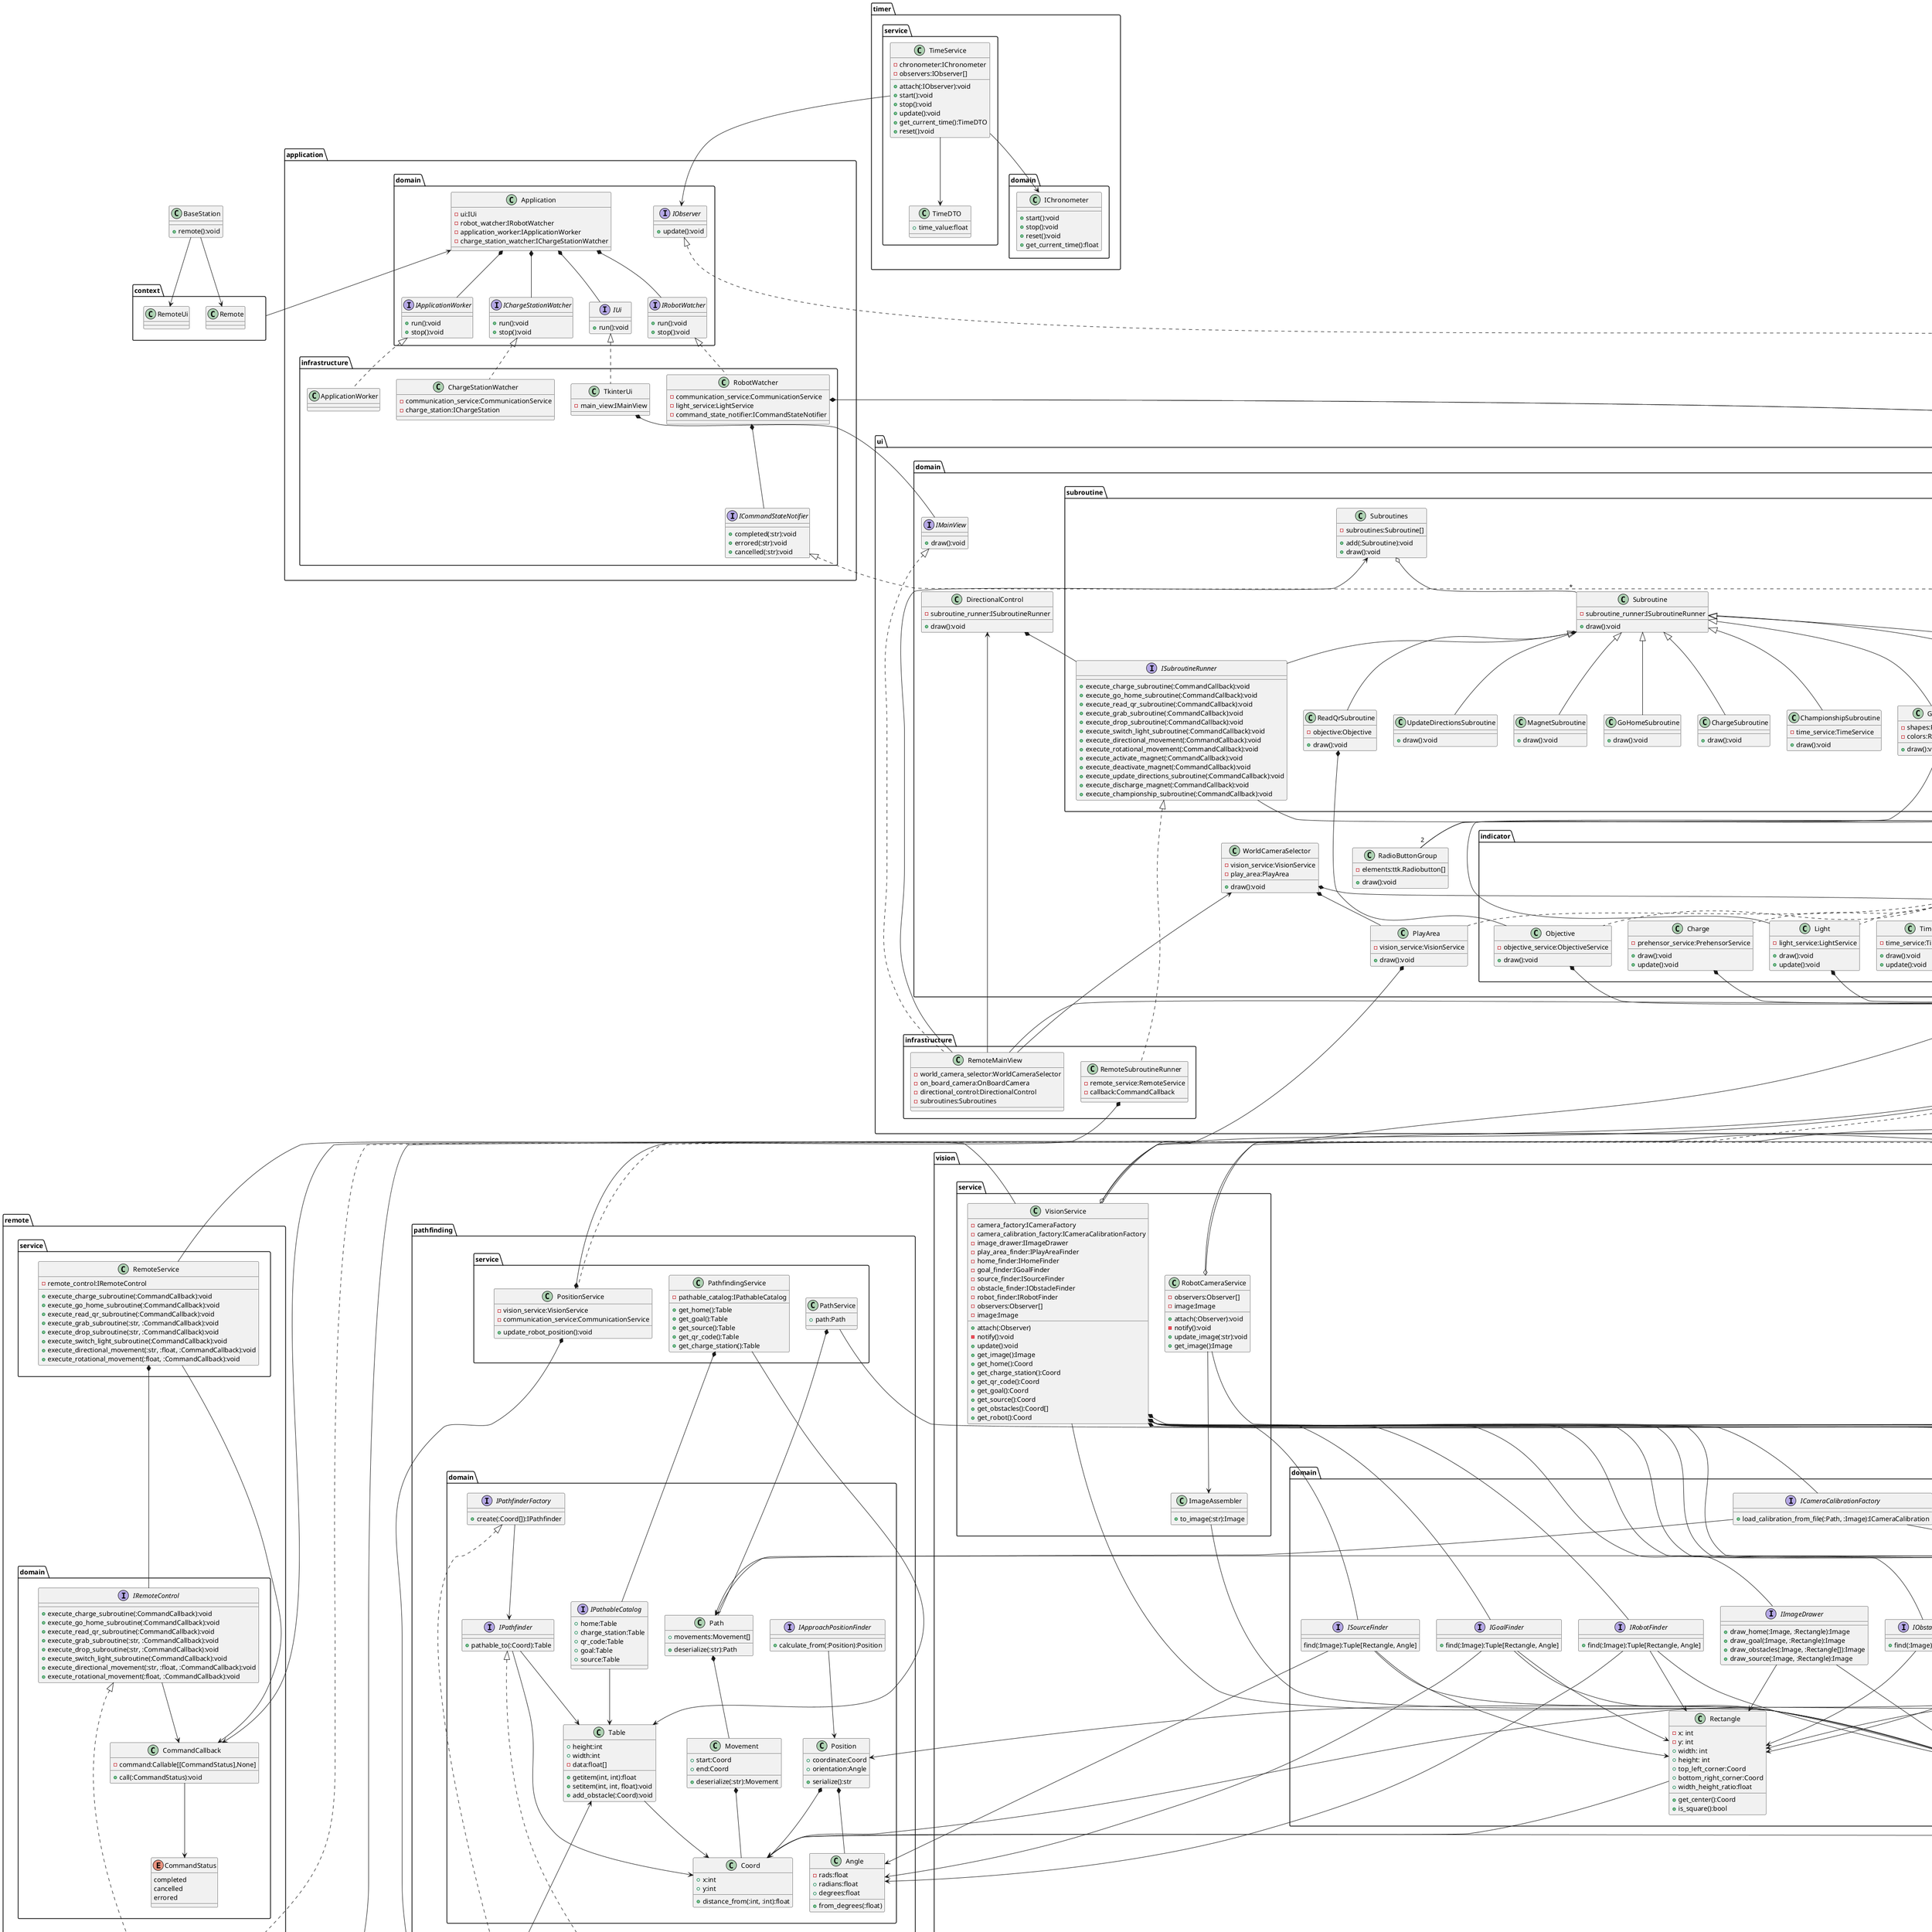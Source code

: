 @startuml

namespace ui {
    namespace domain {
        namespace indicator {
            interface Observer {
                +update():void
            }
        }
    }
}

namespace communication {
    namespace domain {
        interface IConnection {
            +send_msg(:str):void
            +recv_msg():str
        }

        interface IRobotConnector {
            +connect_robot():IConnection
        }
        IRobotConnector --> IConnection
    }
    namespace service {
        class Message {
            +_title:str
            -data:Dict
            +get_data(:str):Any
            +serialize():str
            +deserialize(:str):Message
        }

        class CommunicationService {
            -connection:IConnection
            +receive_message():Message
            +send_message(:Message):void
        }
        CommunicationService --> communication.domain.IConnection
        CommunicationService --> communication.domain.IRobotConnector
        CommunicationService --> Message
    }
    namespace infrastructure {
        class SocketConnection {
            -socket:socket
            -recvall(:int):bytes
        }
        communication.domain.IConnection <|.. SocketConnection

        class SocketRobotConnector {
            -port:int
            -address:str
            -broadcast():void
        }
        communication.domain.IRobotConnector <|.. SocketRobotConnector
        SocketRobotConnector --> SocketConnection
    }
    communication.service -[hidden]--> communication.domain
    communication.domain -[hidden]--> communication.infrastructure
}

namespace light {
    namespace domain {
        class Light {
            +turned_on:bool
        }
    }
    namespace service {
        class LightDTO {
            +turned_on:bool
        }

        class LightService {
            -light:Light
            -observers:Observer[]
            +attach(:Observer):void
            -notify():void
            +update_light(:Light):void
            +get_light():LightDTO
        }
        LightService --> LightDTO
        LightService --> light.domain.Light
        ui.domain.indicator.Observer "*" --o LightService
    }
}

namespace application {
    namespace domain {
        interface IUi {
            +run():void
        }
        interface IRobotWatcher {
            +run():void
            +stop():void
        }
        interface IApplicationWorker {
            +run():void
            +stop():void
        }
        interface IChargeStationWatcher {
            +run():void
            +stop():void
        }
        interface IObserver {
            +update():void
        }
        class Application {
            -ui:IUi
            -robot_watcher:IRobotWatcher
            -application_worker:IApplicationWorker
            -charge_station_watcher:IChargeStationWatcher
        }
        Application *-- IUi
        Application *-- IRobotWatcher
        Application *-- IApplicationWorker
        Application *-- IChargeStationWatcher
    }
    namespace infrastructure {
        class TkinterUi {
            -main_view:IMainView
        }
        application.domain.IUi <|.. TkinterUi
        TkinterUi *-- ui.domain.IMainView

        interface ICommandStateNotifier {
            +completed(:str):void
            +errored(:str):void
            +cancelled(:str):void
        }

        class RobotWatcher {
            -communication_service:CommunicationService
            -light_service:LightService
            -command_state_notifier:ICommandStateNotifier
        }
        application.domain.IRobotWatcher <|.. RobotWatcher
        RobotWatcher *-- communication.service.CommunicationService
        RobotWatcher *-- light.service.LightService
        RobotWatcher *-- ICommandStateNotifier

        class ApplicationWorker
        application.domain.IApplicationWorker <|.. ApplicationWorker

        class ChargeStationWatcher {
            -communication_service:CommunicationService
            -charge_station:IChargeStation
        }
        application.domain.IChargeStationWatcher <|.. ChargeStationWatcher
    }
}

namespace remote {
    namespace domain {
        enum CommandStatus {
            completed
            cancelled
            errored
        }

        class CommandCallback {
            -command:Callable[[CommandStatus],None]
            +call(:CommandStatus):void
        }
        CommandCallback --> CommandStatus

        interface IRemoteControl {
            +execute_charge_subroutine(:CommandCallback):void
            +execute_go_home_subroutine(:CommandCallback):void
            +execute_read_qr_subroutine(:CommandCallback):void
            +execute_grab_subroutine(:str, :CommandCallback):void
            +execute_drop_subroutine(:str, :CommandCallback):void
            +execute_switch_light_subroutine(:CommandCallback):void
            +execute_directional_movement(:str, :float, :CommandCallback):void
            +execute_rotational_movement(:float, :CommandCallback):void
        }
        IRemoteControl --> CommandCallback
    }
    namespace service {
        class RemoteService {
            -remote_control:IRemoteControl
            +execute_charge_subroutine(:CommandCallback):void
            +execute_go_home_subroutine(:CommandCallback):void
            +execute_read_qr_subroutine(:CommandCallback):void
            +execute_grab_subroutine(:str, :CommandCallback):void
            +execute_drop_subroutine(:str, :CommandCallback):void
            +execute_switch_light_subroutine(:CommandCallback):void
            +execute_directional_movement(:str, :float, :CommandCallback):void
            +execute_rotational_movement(:float, :CommandCallback):void
        }
        RemoteService *-- remote.domain.IRemoteControl
        RemoteService --> CommandCallback
    }
    namespace infrastructure {
        class RemoteControl {
            -communication_service:CommunicationService
            -callback_commands:Dict[str, CommandCallback]
        }
        remote.domain.IRemoteControl <|.. RemoteControl
        application.infrastructure.ICommandStateNotifier <|.. RemoteControl
        RemoteControl *-- communication.service.CommunicationService
    }
    remote.service -[hidden]--> remote.domain
    remote.domain -[hidden]---> remote.infrastructure
}

namespace time {
    namespace domain {
        interface IChronometer {
            +start():void
            +stop():void
            +reset():void
            +get_current_time() :float
        }
    }
    namespace service {
        class TimeService {
            -chronometer:IChronometer
            -observers:Observer[]
            +attach(:Observer)
            -notify()
            +start():void
            +stop():void
            +reset():void
            +get_current_time():TimeDTO
        }
        TimeService *-- time.domain.IChronometer
        class TimeDTO {
            +value:float
        }
        TimeService --> TimeDTO
        ui.domain.indicator.Observer "*" --o TimeService
    }
    namespace infrastructure {
        class PythonChronometer
        time.domain.IChronometer <|.. PythonChronometer
    }
    time.service -[hidden]--> time.domain
    time.domain -[hidden]-> time.infrastructure
}

namespace objective {
    namespace domain {
        class Objective {
            +value:str
        }
    }
    namespace service {
        class ObjectiveDTO {
            +value:str
        }

        class ObjectiveService {
            -objective:Objective
            -observers:Observer[]
            +attach(:Observer):void
            -notify():void
            +getObjective():ObjectiveDTO
        }
        ObjectiveService *-- objective.domain.Objective
        ObjectiveService --> ObjectiveDTO
        ui.domain.indicator.Observer "*" --o ObjectiveService
    }
    objective.service -[hidden]--> objective.domain
}

namespace pathDrawing {
    namespace domain {
        interface IDrawer {
            draw(:Image, :Path):Image
            draw_robot(:Image, :Position):Image
        }

        class PathDrawingService {
            -drawer:IDrawer
            -vision_service:VisionService
            -path_service:PathService
            +current_path_image:Image
            +update():void
            +attach(:IObserver):void
        }
        PathDrawingService --> IDrawer
    }
}

namespace pathfinding {
    namespace domain {
        class Angle {
            -rads:float
            +from_degrees(:float)
            +radians:float
            +degrees:float
        }

        class Coord {
            +x:int
            +y:int
            +distance_from(:int, :int):float
        }

        interface IApproachPositionFinder {
            +calculate_from(:Position):Position
        }

        interface IPathableCatalog {
            +home:Table
            +charge_station:Table
            +qr_code:Table
            +goal:Table
            +source:Table
        }
        IPathableCatalog --> Table

        interface IPathfinder {
            +pathable_to(:Coord):Table
        }
        IPathfinder --> Coord
        IPathfinder --> Table

        interface IPathfinderFactory {
            +create(:Coord[]):IPathfinder
        }
        IPathfinderFactory --> IPathfinder

        class Movement {
            +start:Coord
            +end:Coord
            +deserialize(:str):Movement
        }
        Movement *-- Coord

        class Path {
            +movements:Movement[]
            +deserialize(:str):Path
        }
        pathDrawing.domain.IDrawer --> Path
        Path *-- Movement

        class Position {
            +coordinate:Coord
            +orientation:Angle
            +serialize():str
        }
        Position *-- Coord
        Position *-- Angle
        pathDrawing.domain.IDrawer --> Position
        IApproachPositionFinder --> Position

        class Table {
            +height:int
            +width:int
            -data:float[]
            +getitem(int, int):float
            +setitem(int, int, float):void
            +add_obstacle(:Coord):void
        }
        Table --> Coord
    }
    namespace infrastructure {
        class GrassfirePathfinder {
            -table:Table
            pathable_to(:Coord):Table
        }
        pathfinding.domain.IPathfinder <|.. GrassfirePathfinder

        class GrassfirePathfinderFactory {
            -table_template:Table
        }
        pathfinding.domain.IPathfinderFactory <|.. GrassfirePathfinderFactory
        pathfinding.domain.Table <-- GrassfirePathfinderFactory
        GrassfirePathfinderFactory --> GrassfirePahtfinder
    }
    namespace service {
        class PathfindingService {
            -pathable_catalog:IPathableCatalog
            +get_home():Table
            +get_goal():Table
            +get_source():Table
            +get_qr_code():Table
            +get_charge_station():Table
        }
        PathfindingService --> pathfinding.domain.Table
        PathfindingService *-- pathfinding.domain.IPathableCatalog

        class PathService {
            +path:Path
        }
        PathService --* pathDrawing.domain.PathDrawingService
        PathService *-- pathfinding.domain.Path

        class PositionService {
            -vision_service:VisionService
            -communication_service:CommunicationService
            +update_robot_position():void
        }
        PositionService ..|> application.domain.IObserver
        PositionService *-- communication.service.CommunicationService
    }
    pathfinding.service -[hidden]-> pathfinding.domain
    pathfinding.domain -[hidden]----> pathfinding.infrastructure
}

namespace prehensor {
    namespace domain {
        interface IChargeStation {
            +recv():str
        }

        class Prehensor {
            +charge:float
        }
    }

    namespace service {
        class PrehensorService {
            -prehensor:Prehensor
            -observers:IObserver[]
            +attach(:IObserver):void:
            +update_prehensor(:Prehensor):void:
            +get_prehensor():Prehensor:
        }
        PrehensorService --> prehensor.domain.Prehensor
        PrehensorService --> prehensor.domain.IChargeStation
    }
}

namespace timer {
    namespace domain {
        class IChronometer {
            +start():void
            +stop():void
            +reset():void
            +get_current_time():float
        }
    }

    namespace service {
        class TimeDTO {
            +time_value:float
        }

        class TimeService {
            -chronometer:IChronometer
            -observers:IObserver[]
            +attach(:IObserver):void
            +start():void
            +stop():void
            +update():void
            +get_current_time():TimeDTO
            +reset():void
        }
        TimeService --> timer.domain.IChronometer
        TimeService --> TimeDTO
        TimeService --> application.domain.IObserver
    }
}

namespace vision {
    namespace domain {
        interface ICamera {
            +take_picture():Image
        }
        ICamera --> Image

        interface ICameraCalibration {
            +rectify_image(:Image):Image
            +convert_table_pixel_to_real(:Coord):Coord
            +convert_obstacle_pixel_to_real(:Coord):Coord
            +convert_robot_pixel_to_real(:Coord):Coord
        }
        ICameraCalibration --> Image
        ICameraCalibration --> pathfinding.domain.Coord

        interface ICameraCalibrationFactory {
            +load_calibration_from_file(:Path, :Image):ICameraCalibration
        }
        ICameraCalibrationFactory --> ICameraCalibration
        ICameraCalibrationFactory --> Image
        ICameraCalibrationFactory --> pathfinding.domain.Path

        interface ICameraFactory {
            +get_cameras():int[]
            +create_camera():ICamera
        }
        ICameraFactory --> ICamera

        interface IGoalFinder {
            +find(:Image):Tuple[Rectangle, Angle]
        }
        IGoalFinder --> Rectangle
        IGoalFinder --> Image
        IGoalFinder --> pathfinding.domain.Angle

        interface IHomeFinder {
            +find(:Image):Rectangle
        }
        IHomeFinder --> Rectangle
        IHomeFinder --> Image

        interface IImageDrawer {
            +draw_home(:Image, :Rectangle):Image
            +draw_goal(:Image, :Rectangle):Image
            +draw_obstacles(:Image, :Rectangle[]):Image
            +draw_source(:Image, :Rectangle):Image
        }
        IImageDrawer --> Rectangle
        IImageDrawer --> Image

        class Image {
            +content
            +as_rgb()
            +resize(width, height)
        }
        pathDrawing.domain.PathDrawingService --> Image

        interface IObstacleFinder {
            +find(:Image):Rectangle[]
        }
        IObstacleFinder --> Rectangle
        IObstacleFinder --> Image

        interface IPlayAreaFinder {
            +find(:Image):Rectangle
        }
        IPlayAreaFinder --> Rectangle
        IPlayAreaFinder --> Image

        interface IRobotFinder {
            +find(:Image):Tuple[Rectangle, Angle]
        }
        IRobotFinder --> Rectangle
        IRobotFinder --> Image
        IRobotFinder --> pathfinding.domain.Angle

        interface ISourceFinder {
            find(:Image):Tuple[Rectangle, Angle]
        }
        ISourceFinder --> Rectangle
        ISourceFinder --> Image
        ISourceFinder --> pathfinding.domain.Angle

        class Rectangle {
            -x: int
            -y: int
            +width: int
            +height: int
            +top_left_corner:Coord
            +bottom_right_corner:Coord
            +width_height_ratio:float
            +get_center():Coord
            +is_square():bool
        }
        Rectangle --> pathfinding.domain.Coord
    }
    namespace service {
        class ImageAssembler {
            +to_image(:str):Image
        }
        ImageAssembler --> vision.domain.Image

        class RobotCameraService {
            -observers:Observer[]
            -image:Image
            +attach(:Observer):void
            -notify():void
            +update_image(:str):void
            +get_image():Image
        }
        RobotCameraService --> vision.domain.Image
        ui.domain.indicator.Observer "*" --o RobotCameraService
        RobotCameraService --> ImageAssembler

        class VisionService {
            -camera_factory:ICameraFactory
            -camera_calibration_factory:ICameraCalibrationFactory
            -image_drawer:IImageDrawer
            -play_area_finder:IPlayAreaFinder
            -home_finder:IHomeFinder
            -goal_finder:IGoalFinder
            -source_finder:ISourceFinder
            -obstacle_finder:IObstacleFinder
            -robot_finder:IRobotFinder
            -observers:Observer[]
            -image:Image
            +attach(:Observer)
            -notify():void
            +update():void
            +get_image():Image
            +get_home():Coord
            +get_charge_station():Coord
            +get_qr_code():Coord
            +get_goal():Coord
            +get_source():Coord
            +get_obstacles():Coord[]
            +get_robot():Coord
        }
        VisionService *-- vision.domain.ICameraFactory
        VisionService *-- vision.domain.ICameraCalibrationFactory
        VisionService *-- vision.domain.IImageDrawer
        VisionService *-- vision.domain.IPlayAreaFinder
        VisionService *-- vision.domain.IHomeFinder
        VisionService *-- vision.domain.IGoalFinder
        VisionService *-- vision.domain.ISourceFinder
        VisionService *-- vision.domain.IObstacleFinder
        VisionService *-- vision.domain.IRobotFinder
        VisionService *-- vision.domain.ICamera
        ui.domain.indicator.Observer "*" --o VisionService
        VisionService *-- vision.domain.ICameraFactory
        VisionService --> vision.domain.Image
        VisionService --> pathfinding.domain.Coord
        VisionService --* pathDrawing.domain.IDrawer
        VisionService --* pathfinding.service.PositionService
    }
    namespace infrastructure {
        class CameraDoesNotExistError
        vision.domain.VisionError <|-- CameraDoesNotExistError
        class AcquisitionError
        vision.domain.VisionError <|-- AcquisitionError

        class OpenCvCamera {
            -video_capture
        }
        vision.domain.ICamera <|.. OpenCvCamera
        OpenCvCamera --> AcquisitionError

        class OpenCvCameraFactory {
            -find_all_camera()
        }
        vision.domain.ICameraFactory <|.. OpenCvCameraFactory
        OpenCvCameraFactory --> CameraDoesNotExistError
        OpenCvCameraFactory --> OpenCvCamera
    }
    vision.service -[hidden]--> vision.domain
    vision.domain -[hidden]---> vision.infrastructure
}

namespace ui {
    namespace domain {
        namespace indicator {
            class Charge {
                -prehensor_service:PrehensorService
                +draw():void
                +update():void
            }
            Observer <|.. Charge
            Charge *-- prehensor.service.PrehensorService

            class Indicators {
                +draw():void
            }
            Observer <|.. Indicators

            class Light {
                -light_service:LightService
                +draw():void
                +update():void
            }
            Observer <|.. Light
            Light *-- light.service.LightService

            class Objective {
                -objective_service:ObjectiveService
                +draw():void
            }
            Observer <|.. Objective
            Objective *-- objective.service.ObjectiveService

            class Timer {
                -time_service:TimeService
                +draw():void
                +update():void
            }
            Observer <|.. Timer
            Timer *-- time.service.TimeService
        }

        class RadioButtonGroup {
            -elements:ttk.Radiobutton[]
            +draw():void
        }

        namespace subroutine {
            interface ISubroutineRunner {
                +execute_charge_subroutine(:CommandCallback):void
                +execute_go_home_subroutine(:CommandCallback):void
                +execute_read_qr_subroutine(:CommandCallback):void
                +execute_grab_subroutine(:CommandCallback):void
                +execute_drop_subroutine(:CommandCallback):void
                +execute_switch_light_subroutine(:CommandCallback):void
                +execute_directional_movement(:CommandCallback):void
                +execute_rotational_movement(:CommandCallback):void
                +execute_activate_magnet(:CommandCallback):void
                +execute_deactivate_magnet(:CommandCallback):void
                +execute_update_directions_subroutine(:CommandCallback):void
                +execute_discharge_magnet(:CommandCallback):void
                +execute_championship_subroutine(:CommandCallback):void
            }
            ISubroutineRunner --> remote.domain.CommandCallback

            class Subroutine {
                -subroutine_runner:ISubroutineRunner
                +draw():void
            }
            Subroutine *-- ISubroutineRunner

            class Subroutines {
                -subroutines:Subroutine[]
                +add(:Subroutine):void
                +draw():void
            }
            Subroutines o-- "*" Subroutine

            class WinSubroutine {
                -light:Light
                +draw():void
            }
            Subroutine <|-- WinSubroutine
            WinSubroutine *-- ui.domain.indicator.Light

            class UpdateDirectionsSubroutine {
                +draw():void
            }
            Subroutine <|-- UpdateDirectionsSubroutine

            class ReadQrSubroutine {
                -objective:Objective
                +draw():void
            }
            Subroutine <|-- ReadQrSubroutine
            ReadQrSubroutine *-- ui.domain.indicator.Objective

            class MagnetSubroutine {
                +draw():void
            }
            Subroutine <|-- MagnetSubroutine

            class GrabSubroutine {
                -shapes:RadioButtonGroup
                -colors:RadioButtonGroup
                +draw():void
            }
            Subroutine <|-- GrabSubroutine
            GrabSubroutine *-- "2" ui.domain.RadioButtonGroup

            class GoHomeSubroutine {
                +draw():void
            }
            Subroutine <|-- GoHomeSubroutine

            class DropSubroutine {
                -zones:RadioButtonGroup
                +draw():void
            }
            Subroutine <|-- DropSubroutine
            DropSubroutine *-- ui.domain.RadioButtonGroup

            class ChargeSubroutine {
                +draw():void
            }
            Subroutine <|-- ChargeSubroutine

            class ChampionshipSubroutine {
                -time_service:TimeService
                +draw():void
            }
            Subroutine <|-- ChampionshipSubroutine
        }

        interface IMainView {
            +draw():void
        }

        class DirectionalControl {
            -subroutine_runner:ISubroutineRunner
            +draw():void
        }
        DirectionalControl *-- ui.domain.subroutine.ISubroutineRunner

        class PlayArea {
            -vision_service:VisionService
            +draw():void
        }
        ui.domain.indicator.Observer <|.. PlayArea
        PlayArea *-- vision.service.VisionService

        class WorldCameraSelector {
            -vision_service:VisionService
            -play_area:PlayArea
            +draw():void
        }
        WorldCameraSelector *-- PlayArea
        WorldCameraSelector *-- vision.service.VisionService

        class OnBoardCamera {
            -robot_camera_service:RobotCameraService
            +draw():void
        }
        ui.domain.indicator.Observer <|.. OnBoardCamera
        OnBoardCamera *-- vision.service.RobotCameraService
    }
    namespace infrastructure {
        class RemoteSubroutineRunner {
            -remote_service:RemoteService
            -callback:CommandCallback
        }
        ui.domain.subroutine.ISubroutineRunner <|.. RemoteSubroutineRunner
        RemoteSubroutineRunner *-- remote.service.RemoteService

        class RemoteMainView {
            -world_camera_selector:WorldCameraSelector
            -on_board_camera:OnBoardCamera
            -directional_control:DirectionalControl
            -subroutines:Subroutines
        }
        ui.domain.IMainView <|.. RemoteMainView
        ui.domain.DirectionalControl <-- RemoteMainView
        ui.domain.subroutine.Subroutines <-- RemoteMainView
        ui.domain.WorldCameraSelector <-- RemoteMainView
        ui.domain.OnBoardCamera <-- RemoteMainView
    }
    ui.domain.subroutine -[hidden]---> ui.domain.indicator
}
application -[hidden]----> ui
ui -[hidden]------> light
ui -[hidden]------> objective
ui -[hidden]------> time
ui -[hidden]------> vision
ui -[hidden]------> pathfinding

namespace context {
    class Remote
    class RemoteUi
}
application.domain.Application <-- context

class BaseStation {
    +remote():void
}
BaseStation --> context.Remote
BaseStation --> context.RemoteUi

@enduml